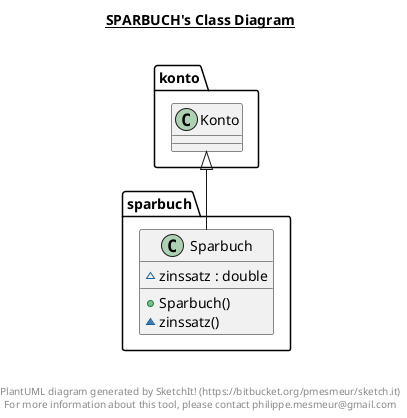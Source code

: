 @startuml

title __SPARBUCH's Class Diagram__\n

  namespace sparbuch {
    class sparbuch.Sparbuch {
        ~ zinssatz : double
        + Sparbuch()
        ~ zinssatz()
    }
  }
  

  sparbuch.Sparbuch -up-|> konto.Konto


right footer


PlantUML diagram generated by SketchIt! (https://bitbucket.org/pmesmeur/sketch.it)
For more information about this tool, please contact philippe.mesmeur@gmail.com
endfooter

@enduml
